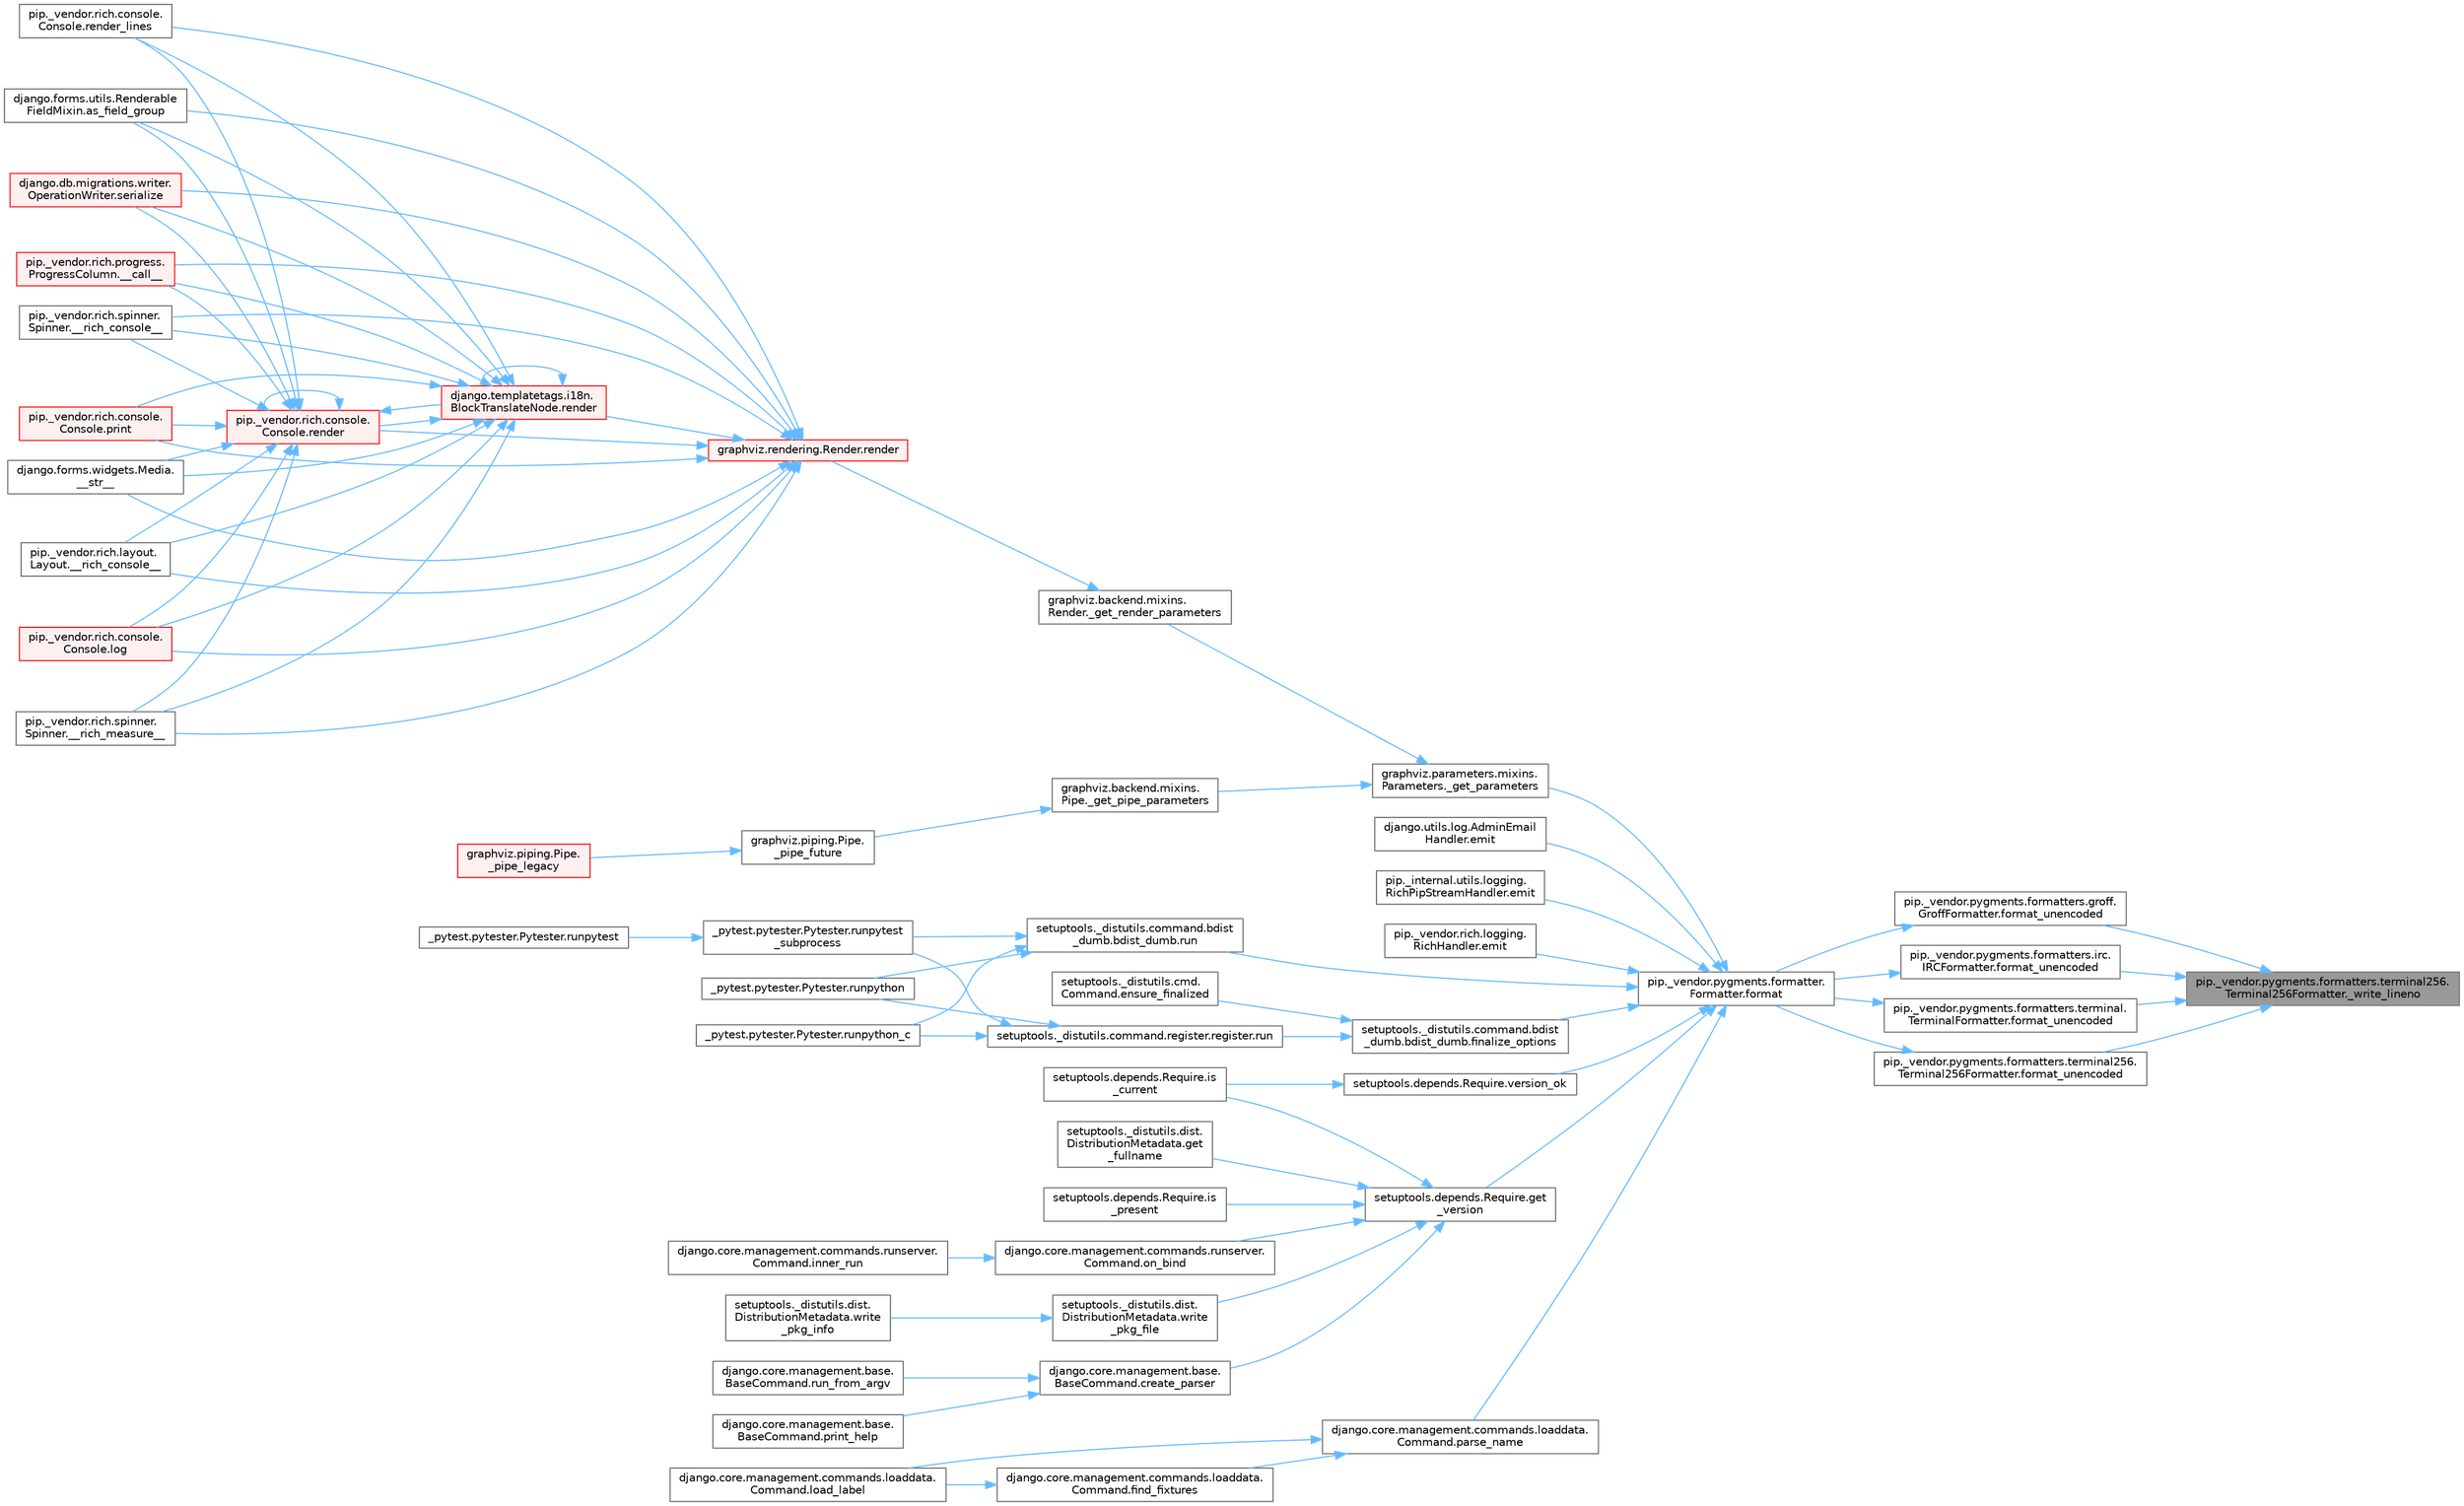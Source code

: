 digraph "pip._vendor.pygments.formatters.terminal256.Terminal256Formatter._write_lineno"
{
 // LATEX_PDF_SIZE
  bgcolor="transparent";
  edge [fontname=Helvetica,fontsize=10,labelfontname=Helvetica,labelfontsize=10];
  node [fontname=Helvetica,fontsize=10,shape=box,height=0.2,width=0.4];
  rankdir="RL";
  Node1 [id="Node000001",label="pip._vendor.pygments.formatters.terminal256.\lTerminal256Formatter._write_lineno",height=0.2,width=0.4,color="gray40", fillcolor="grey60", style="filled", fontcolor="black",tooltip=" "];
  Node1 -> Node2 [id="edge1_Node000001_Node000002",dir="back",color="steelblue1",style="solid",tooltip=" "];
  Node2 [id="Node000002",label="pip._vendor.pygments.formatters.groff.\lGroffFormatter.format_unencoded",height=0.2,width=0.4,color="grey40", fillcolor="white", style="filled",URL="$classpip_1_1__vendor_1_1pygments_1_1formatters_1_1groff_1_1_groff_formatter.html#a7cf1f01b75aa6d5b579dcef32ae2ef8f",tooltip=" "];
  Node2 -> Node3 [id="edge2_Node000002_Node000003",dir="back",color="steelblue1",style="solid",tooltip=" "];
  Node3 [id="Node000003",label="pip._vendor.pygments.formatter.\lFormatter.format",height=0.2,width=0.4,color="grey40", fillcolor="white", style="filled",URL="$classpip_1_1__vendor_1_1pygments_1_1formatter_1_1_formatter.html#a11054ddaa650b704c79f1ea0500b1e1e",tooltip=" "];
  Node3 -> Node4 [id="edge3_Node000003_Node000004",dir="back",color="steelblue1",style="solid",tooltip=" "];
  Node4 [id="Node000004",label="graphviz.parameters.mixins.\lParameters._get_parameters",height=0.2,width=0.4,color="grey40", fillcolor="white", style="filled",URL="$classgraphviz_1_1parameters_1_1mixins_1_1_parameters.html#afbdb3248258e4e956d5a7a5f70e60b27",tooltip=" "];
  Node4 -> Node5 [id="edge4_Node000004_Node000005",dir="back",color="steelblue1",style="solid",tooltip=" "];
  Node5 [id="Node000005",label="graphviz.backend.mixins.\lPipe._get_pipe_parameters",height=0.2,width=0.4,color="grey40", fillcolor="white", style="filled",URL="$classgraphviz_1_1backend_1_1mixins_1_1_pipe.html#a71c9b0c3410eae1975141f6c7774a1a0",tooltip=" "];
  Node5 -> Node6 [id="edge5_Node000005_Node000006",dir="back",color="steelblue1",style="solid",tooltip=" "];
  Node6 [id="Node000006",label="graphviz.piping.Pipe.\l_pipe_future",height=0.2,width=0.4,color="grey40", fillcolor="white", style="filled",URL="$classgraphviz_1_1piping_1_1_pipe.html#af8e945601764f6c1340dc13ff7606aab",tooltip=" "];
  Node6 -> Node7 [id="edge6_Node000006_Node000007",dir="back",color="steelblue1",style="solid",tooltip=" "];
  Node7 [id="Node000007",label="graphviz.piping.Pipe.\l_pipe_legacy",height=0.2,width=0.4,color="red", fillcolor="#FFF0F0", style="filled",URL="$classgraphviz_1_1piping_1_1_pipe.html#a6632f0bdcb84b91daead31b26b79b528",tooltip=" "];
  Node4 -> Node12 [id="edge7_Node000004_Node000012",dir="back",color="steelblue1",style="solid",tooltip=" "];
  Node12 [id="Node000012",label="graphviz.backend.mixins.\lRender._get_render_parameters",height=0.2,width=0.4,color="grey40", fillcolor="white", style="filled",URL="$classgraphviz_1_1backend_1_1mixins_1_1_render.html#aedbcb99d10d2133f71d5f6671cbe257b",tooltip=" "];
  Node12 -> Node13 [id="edge8_Node000012_Node000013",dir="back",color="steelblue1",style="solid",tooltip=" "];
  Node13 [id="Node000013",label="graphviz.rendering.Render.render",height=0.2,width=0.4,color="red", fillcolor="#FFF0F0", style="filled",URL="$classgraphviz_1_1rendering_1_1_render.html#a0249d6538d64a6b59b1bed64d4636456",tooltip=" "];
  Node13 -> Node14 [id="edge9_Node000013_Node000014",dir="back",color="steelblue1",style="solid",tooltip=" "];
  Node14 [id="Node000014",label="pip._vendor.rich.progress.\lProgressColumn.__call__",height=0.2,width=0.4,color="red", fillcolor="#FFF0F0", style="filled",URL="$classpip_1_1__vendor_1_1rich_1_1progress_1_1_progress_column.html#ae0c399be74222f949edb0fa5324cf6ea",tooltip=" "];
  Node13 -> Node17 [id="edge10_Node000013_Node000017",dir="back",color="steelblue1",style="solid",tooltip=" "];
  Node17 [id="Node000017",label="pip._vendor.rich.layout.\lLayout.__rich_console__",height=0.2,width=0.4,color="grey40", fillcolor="white", style="filled",URL="$classpip_1_1__vendor_1_1rich_1_1layout_1_1_layout.html#ac39cb3d17d2b0324ee1b0dada41a3ebd",tooltip=" "];
  Node13 -> Node18 [id="edge11_Node000013_Node000018",dir="back",color="steelblue1",style="solid",tooltip=" "];
  Node18 [id="Node000018",label="pip._vendor.rich.spinner.\lSpinner.__rich_console__",height=0.2,width=0.4,color="grey40", fillcolor="white", style="filled",URL="$classpip_1_1__vendor_1_1rich_1_1spinner_1_1_spinner.html#a6883d8dced19ac48d4dfc74f776357fd",tooltip=" "];
  Node13 -> Node19 [id="edge12_Node000013_Node000019",dir="back",color="steelblue1",style="solid",tooltip=" "];
  Node19 [id="Node000019",label="pip._vendor.rich.spinner.\lSpinner.__rich_measure__",height=0.2,width=0.4,color="grey40", fillcolor="white", style="filled",URL="$classpip_1_1__vendor_1_1rich_1_1spinner_1_1_spinner.html#a89745682c823c44a31bae8e8d07869f5",tooltip=" "];
  Node13 -> Node20 [id="edge13_Node000013_Node000020",dir="back",color="steelblue1",style="solid",tooltip=" "];
  Node20 [id="Node000020",label="django.forms.widgets.Media.\l__str__",height=0.2,width=0.4,color="grey40", fillcolor="white", style="filled",URL="$classdjango_1_1forms_1_1widgets_1_1_media.html#ae1651710548a7d9f14f036d035012d21",tooltip=" "];
  Node13 -> Node21 [id="edge14_Node000013_Node000021",dir="back",color="steelblue1",style="solid",tooltip=" "];
  Node21 [id="Node000021",label="django.forms.utils.Renderable\lFieldMixin.as_field_group",height=0.2,width=0.4,color="grey40", fillcolor="white", style="filled",URL="$classdjango_1_1forms_1_1utils_1_1_renderable_field_mixin.html#a1e9a1b4f790ea694431554267fd5d74c",tooltip=" "];
  Node13 -> Node22 [id="edge15_Node000013_Node000022",dir="back",color="steelblue1",style="solid",tooltip=" "];
  Node22 [id="Node000022",label="pip._vendor.rich.console.\lConsole.log",height=0.2,width=0.4,color="red", fillcolor="#FFF0F0", style="filled",URL="$classpip_1_1__vendor_1_1rich_1_1console_1_1_console.html#af9c77e39f9413fc2b134c60cfa23b0f1",tooltip=" "];
  Node13 -> Node443 [id="edge16_Node000013_Node000443",dir="back",color="steelblue1",style="solid",tooltip=" "];
  Node443 [id="Node000443",label="pip._vendor.rich.console.\lConsole.print",height=0.2,width=0.4,color="red", fillcolor="#FFF0F0", style="filled",URL="$classpip_1_1__vendor_1_1rich_1_1console_1_1_console.html#af954370cdbb49236b597f2c11064549d",tooltip=" "];
  Node13 -> Node892 [id="edge17_Node000013_Node000892",dir="back",color="steelblue1",style="solid",tooltip=" "];
  Node892 [id="Node000892",label="django.templatetags.i18n.\lBlockTranslateNode.render",height=0.2,width=0.4,color="red", fillcolor="#FFF0F0", style="filled",URL="$classdjango_1_1templatetags_1_1i18n_1_1_block_translate_node.html#aaf05bebfd02c1c4b676387ada0357832",tooltip=" "];
  Node892 -> Node14 [id="edge18_Node000892_Node000014",dir="back",color="steelblue1",style="solid",tooltip=" "];
  Node892 -> Node17 [id="edge19_Node000892_Node000017",dir="back",color="steelblue1",style="solid",tooltip=" "];
  Node892 -> Node18 [id="edge20_Node000892_Node000018",dir="back",color="steelblue1",style="solid",tooltip=" "];
  Node892 -> Node19 [id="edge21_Node000892_Node000019",dir="back",color="steelblue1",style="solid",tooltip=" "];
  Node892 -> Node20 [id="edge22_Node000892_Node000020",dir="back",color="steelblue1",style="solid",tooltip=" "];
  Node892 -> Node21 [id="edge23_Node000892_Node000021",dir="back",color="steelblue1",style="solid",tooltip=" "];
  Node892 -> Node22 [id="edge24_Node000892_Node000022",dir="back",color="steelblue1",style="solid",tooltip=" "];
  Node892 -> Node443 [id="edge25_Node000892_Node000443",dir="back",color="steelblue1",style="solid",tooltip=" "];
  Node892 -> Node892 [id="edge26_Node000892_Node000892",dir="back",color="steelblue1",style="solid",tooltip=" "];
  Node892 -> Node893 [id="edge27_Node000892_Node000893",dir="back",color="steelblue1",style="solid",tooltip=" "];
  Node893 [id="Node000893",label="pip._vendor.rich.console.\lConsole.render",height=0.2,width=0.4,color="red", fillcolor="#FFF0F0", style="filled",URL="$classpip_1_1__vendor_1_1rich_1_1console_1_1_console.html#a9551b8254c573105adde80622393a938",tooltip=" "];
  Node893 -> Node14 [id="edge28_Node000893_Node000014",dir="back",color="steelblue1",style="solid",tooltip=" "];
  Node893 -> Node17 [id="edge29_Node000893_Node000017",dir="back",color="steelblue1",style="solid",tooltip=" "];
  Node893 -> Node18 [id="edge30_Node000893_Node000018",dir="back",color="steelblue1",style="solid",tooltip=" "];
  Node893 -> Node19 [id="edge31_Node000893_Node000019",dir="back",color="steelblue1",style="solid",tooltip=" "];
  Node893 -> Node20 [id="edge32_Node000893_Node000020",dir="back",color="steelblue1",style="solid",tooltip=" "];
  Node893 -> Node21 [id="edge33_Node000893_Node000021",dir="back",color="steelblue1",style="solid",tooltip=" "];
  Node893 -> Node22 [id="edge34_Node000893_Node000022",dir="back",color="steelblue1",style="solid",tooltip=" "];
  Node893 -> Node443 [id="edge35_Node000893_Node000443",dir="back",color="steelblue1",style="solid",tooltip=" "];
  Node893 -> Node892 [id="edge36_Node000893_Node000892",dir="back",color="steelblue1",style="solid",tooltip=" "];
  Node893 -> Node893 [id="edge37_Node000893_Node000893",dir="back",color="steelblue1",style="solid",tooltip=" "];
  Node893 -> Node894 [id="edge38_Node000893_Node000894",dir="back",color="steelblue1",style="solid",tooltip=" "];
  Node894 [id="Node000894",label="pip._vendor.rich.console.\lConsole.render_lines",height=0.2,width=0.4,color="grey40", fillcolor="white", style="filled",URL="$classpip_1_1__vendor_1_1rich_1_1console_1_1_console.html#a5818808a49db20c5bee6986425f96f14",tooltip=" "];
  Node893 -> Node895 [id="edge39_Node000893_Node000895",dir="back",color="steelblue1",style="solid",tooltip=" "];
  Node895 [id="Node000895",label="django.db.migrations.writer.\lOperationWriter.serialize",height=0.2,width=0.4,color="red", fillcolor="#FFF0F0", style="filled",URL="$classdjango_1_1db_1_1migrations_1_1writer_1_1_operation_writer.html#a866e8d13e1c54a35d74e9a6b0383b2f8",tooltip=" "];
  Node892 -> Node894 [id="edge40_Node000892_Node000894",dir="back",color="steelblue1",style="solid",tooltip=" "];
  Node892 -> Node895 [id="edge41_Node000892_Node000895",dir="back",color="steelblue1",style="solid",tooltip=" "];
  Node13 -> Node893 [id="edge42_Node000013_Node000893",dir="back",color="steelblue1",style="solid",tooltip=" "];
  Node13 -> Node894 [id="edge43_Node000013_Node000894",dir="back",color="steelblue1",style="solid",tooltip=" "];
  Node13 -> Node895 [id="edge44_Node000013_Node000895",dir="back",color="steelblue1",style="solid",tooltip=" "];
  Node3 -> Node938 [id="edge45_Node000003_Node000938",dir="back",color="steelblue1",style="solid",tooltip=" "];
  Node938 [id="Node000938",label="django.utils.log.AdminEmail\lHandler.emit",height=0.2,width=0.4,color="grey40", fillcolor="white", style="filled",URL="$classdjango_1_1utils_1_1log_1_1_admin_email_handler.html#a11349fead71eaec84d4aff34a8deb666",tooltip=" "];
  Node3 -> Node939 [id="edge46_Node000003_Node000939",dir="back",color="steelblue1",style="solid",tooltip=" "];
  Node939 [id="Node000939",label="pip._internal.utils.logging.\lRichPipStreamHandler.emit",height=0.2,width=0.4,color="grey40", fillcolor="white", style="filled",URL="$classpip_1_1__internal_1_1utils_1_1logging_1_1_rich_pip_stream_handler.html#ad9f05ef5ca9f8e35a17f0786341ede5e",tooltip=" "];
  Node3 -> Node940 [id="edge47_Node000003_Node000940",dir="back",color="steelblue1",style="solid",tooltip=" "];
  Node940 [id="Node000940",label="pip._vendor.rich.logging.\lRichHandler.emit",height=0.2,width=0.4,color="grey40", fillcolor="white", style="filled",URL="$classpip_1_1__vendor_1_1rich_1_1logging_1_1_rich_handler.html#ab4cb212e118c85f22366e22bc4a7d0fc",tooltip=" "];
  Node3 -> Node941 [id="edge48_Node000003_Node000941",dir="back",color="steelblue1",style="solid",tooltip=" "];
  Node941 [id="Node000941",label="setuptools._distutils.command.bdist\l_dumb.bdist_dumb.finalize_options",height=0.2,width=0.4,color="grey40", fillcolor="white", style="filled",URL="$classsetuptools_1_1__distutils_1_1command_1_1bdist__dumb_1_1bdist__dumb.html#a5c59784dbb6b042d048b222bf21b617b",tooltip=" "];
  Node941 -> Node114 [id="edge49_Node000941_Node000114",dir="back",color="steelblue1",style="solid",tooltip=" "];
  Node114 [id="Node000114",label="setuptools._distutils.cmd.\lCommand.ensure_finalized",height=0.2,width=0.4,color="grey40", fillcolor="white", style="filled",URL="$classsetuptools_1_1__distutils_1_1cmd_1_1_command.html#a3d586ca13afbfed87a11872fd15515ab",tooltip=" "];
  Node941 -> Node115 [id="edge50_Node000941_Node000115",dir="back",color="steelblue1",style="solid",tooltip=" "];
  Node115 [id="Node000115",label="setuptools._distutils.command.register.register.run",height=0.2,width=0.4,color="grey40", fillcolor="white", style="filled",URL="$classsetuptools_1_1__distutils_1_1command_1_1register_1_1register.html#a2c04b126757f477c907033d7f3d0e169",tooltip=" "];
  Node115 -> Node116 [id="edge51_Node000115_Node000116",dir="back",color="steelblue1",style="solid",tooltip=" "];
  Node116 [id="Node000116",label="_pytest.pytester.Pytester.runpytest\l_subprocess",height=0.2,width=0.4,color="grey40", fillcolor="white", style="filled",URL="$class__pytest_1_1pytester_1_1_pytester.html#a59323c6d6a1469a1206f1c0b8fce99c9",tooltip=" "];
  Node116 -> Node117 [id="edge52_Node000116_Node000117",dir="back",color="steelblue1",style="solid",tooltip=" "];
  Node117 [id="Node000117",label="_pytest.pytester.Pytester.runpytest",height=0.2,width=0.4,color="grey40", fillcolor="white", style="filled",URL="$class__pytest_1_1pytester_1_1_pytester.html#a2765db48ffe1b8853581d711ff43a87b",tooltip=" "];
  Node115 -> Node118 [id="edge53_Node000115_Node000118",dir="back",color="steelblue1",style="solid",tooltip=" "];
  Node118 [id="Node000118",label="_pytest.pytester.Pytester.runpython",height=0.2,width=0.4,color="grey40", fillcolor="white", style="filled",URL="$class__pytest_1_1pytester_1_1_pytester.html#a4e0c539507f15fd333cf618faf9687ef",tooltip=" "];
  Node115 -> Node119 [id="edge54_Node000115_Node000119",dir="back",color="steelblue1",style="solid",tooltip=" "];
  Node119 [id="Node000119",label="_pytest.pytester.Pytester.runpython_c",height=0.2,width=0.4,color="grey40", fillcolor="white", style="filled",URL="$class__pytest_1_1pytester_1_1_pytester.html#aea789acfe206d9c40d9a6bf54a337f2a",tooltip=" "];
  Node3 -> Node942 [id="edge55_Node000003_Node000942",dir="back",color="steelblue1",style="solid",tooltip=" "];
  Node942 [id="Node000942",label="setuptools.depends.Require.get\l_version",height=0.2,width=0.4,color="grey40", fillcolor="white", style="filled",URL="$classsetuptools_1_1depends_1_1_require.html#a4046ad4155f80d85057e4ccd6a41dc00",tooltip=" "];
  Node942 -> Node943 [id="edge56_Node000942_Node000943",dir="back",color="steelblue1",style="solid",tooltip=" "];
  Node943 [id="Node000943",label="django.core.management.base.\lBaseCommand.create_parser",height=0.2,width=0.4,color="grey40", fillcolor="white", style="filled",URL="$classdjango_1_1core_1_1management_1_1base_1_1_base_command.html#ae878e488f18d67acf1037a7e2db5b478",tooltip=" "];
  Node943 -> Node944 [id="edge57_Node000943_Node000944",dir="back",color="steelblue1",style="solid",tooltip=" "];
  Node944 [id="Node000944",label="django.core.management.base.\lBaseCommand.print_help",height=0.2,width=0.4,color="grey40", fillcolor="white", style="filled",URL="$classdjango_1_1core_1_1management_1_1base_1_1_base_command.html#a9f81b6c52db3a2b0a123ca7bdd0ee819",tooltip=" "];
  Node943 -> Node348 [id="edge58_Node000943_Node000348",dir="back",color="steelblue1",style="solid",tooltip=" "];
  Node348 [id="Node000348",label="django.core.management.base.\lBaseCommand.run_from_argv",height=0.2,width=0.4,color="grey40", fillcolor="white", style="filled",URL="$classdjango_1_1core_1_1management_1_1base_1_1_base_command.html#a6c1cc5fc9ec35d268e45ebaadd2ac4a7",tooltip=" "];
  Node942 -> Node945 [id="edge59_Node000942_Node000945",dir="back",color="steelblue1",style="solid",tooltip=" "];
  Node945 [id="Node000945",label="setuptools._distutils.dist.\lDistributionMetadata.get\l_fullname",height=0.2,width=0.4,color="grey40", fillcolor="white", style="filled",URL="$classsetuptools_1_1__distutils_1_1dist_1_1_distribution_metadata.html#ab7420b68c460cd9eb85694a8be6ee524",tooltip=" "];
  Node942 -> Node946 [id="edge60_Node000942_Node000946",dir="back",color="steelblue1",style="solid",tooltip=" "];
  Node946 [id="Node000946",label="setuptools.depends.Require.is\l_current",height=0.2,width=0.4,color="grey40", fillcolor="white", style="filled",URL="$classsetuptools_1_1depends_1_1_require.html#a81f55cdf6880a438b636542f06b9485a",tooltip=" "];
  Node942 -> Node947 [id="edge61_Node000942_Node000947",dir="back",color="steelblue1",style="solid",tooltip=" "];
  Node947 [id="Node000947",label="setuptools.depends.Require.is\l_present",height=0.2,width=0.4,color="grey40", fillcolor="white", style="filled",URL="$classsetuptools_1_1depends_1_1_require.html#a3ab4975a6b46661ed70950dae37ed79c",tooltip=" "];
  Node942 -> Node948 [id="edge62_Node000942_Node000948",dir="back",color="steelblue1",style="solid",tooltip=" "];
  Node948 [id="Node000948",label="django.core.management.commands.runserver.\lCommand.on_bind",height=0.2,width=0.4,color="grey40", fillcolor="white", style="filled",URL="$classdjango_1_1core_1_1management_1_1commands_1_1runserver_1_1_command.html#a9be890479e656b71da83b03cd9adc584",tooltip=" "];
  Node948 -> Node949 [id="edge63_Node000948_Node000949",dir="back",color="steelblue1",style="solid",tooltip=" "];
  Node949 [id="Node000949",label="django.core.management.commands.runserver.\lCommand.inner_run",height=0.2,width=0.4,color="grey40", fillcolor="white", style="filled",URL="$classdjango_1_1core_1_1management_1_1commands_1_1runserver_1_1_command.html#acfb4f8a23c7de4b2d14ba1acbe99e76c",tooltip=" "];
  Node942 -> Node642 [id="edge64_Node000942_Node000642",dir="back",color="steelblue1",style="solid",tooltip=" "];
  Node642 [id="Node000642",label="setuptools._distutils.dist.\lDistributionMetadata.write\l_pkg_file",height=0.2,width=0.4,color="grey40", fillcolor="white", style="filled",URL="$classsetuptools_1_1__distutils_1_1dist_1_1_distribution_metadata.html#a2a55009e9d487a82234459fb242f4be0",tooltip=" "];
  Node642 -> Node643 [id="edge65_Node000642_Node000643",dir="back",color="steelblue1",style="solid",tooltip=" "];
  Node643 [id="Node000643",label="setuptools._distutils.dist.\lDistributionMetadata.write\l_pkg_info",height=0.2,width=0.4,color="grey40", fillcolor="white", style="filled",URL="$classsetuptools_1_1__distutils_1_1dist_1_1_distribution_metadata.html#a0f62394989fd40fc4215cb7e4250fcfb",tooltip=" "];
  Node3 -> Node950 [id="edge66_Node000003_Node000950",dir="back",color="steelblue1",style="solid",tooltip=" "];
  Node950 [id="Node000950",label="django.core.management.commands.loaddata.\lCommand.parse_name",height=0.2,width=0.4,color="grey40", fillcolor="white", style="filled",URL="$classdjango_1_1core_1_1management_1_1commands_1_1loaddata_1_1_command.html#aac6fd16700a70d972d7cafd0bcf5d5aa",tooltip=" "];
  Node950 -> Node951 [id="edge67_Node000950_Node000951",dir="back",color="steelblue1",style="solid",tooltip=" "];
  Node951 [id="Node000951",label="django.core.management.commands.loaddata.\lCommand.find_fixtures",height=0.2,width=0.4,color="grey40", fillcolor="white", style="filled",URL="$classdjango_1_1core_1_1management_1_1commands_1_1loaddata_1_1_command.html#ae13127621bcc44cf1fdc0029ed204022",tooltip=" "];
  Node951 -> Node952 [id="edge68_Node000951_Node000952",dir="back",color="steelblue1",style="solid",tooltip=" "];
  Node952 [id="Node000952",label="django.core.management.commands.loaddata.\lCommand.load_label",height=0.2,width=0.4,color="grey40", fillcolor="white", style="filled",URL="$classdjango_1_1core_1_1management_1_1commands_1_1loaddata_1_1_command.html#a94197296f84aacd90df47924a21709f7",tooltip=" "];
  Node950 -> Node952 [id="edge69_Node000950_Node000952",dir="back",color="steelblue1",style="solid",tooltip=" "];
  Node3 -> Node953 [id="edge70_Node000003_Node000953",dir="back",color="steelblue1",style="solid",tooltip=" "];
  Node953 [id="Node000953",label="setuptools._distutils.command.bdist\l_dumb.bdist_dumb.run",height=0.2,width=0.4,color="grey40", fillcolor="white", style="filled",URL="$classsetuptools_1_1__distutils_1_1command_1_1bdist__dumb_1_1bdist__dumb.html#a1ddf2b2f2332fed447e1f22a0cf6e129",tooltip=" "];
  Node953 -> Node116 [id="edge71_Node000953_Node000116",dir="back",color="steelblue1",style="solid",tooltip=" "];
  Node953 -> Node118 [id="edge72_Node000953_Node000118",dir="back",color="steelblue1",style="solid",tooltip=" "];
  Node953 -> Node119 [id="edge73_Node000953_Node000119",dir="back",color="steelblue1",style="solid",tooltip=" "];
  Node3 -> Node954 [id="edge74_Node000003_Node000954",dir="back",color="steelblue1",style="solid",tooltip=" "];
  Node954 [id="Node000954",label="setuptools.depends.Require.version_ok",height=0.2,width=0.4,color="grey40", fillcolor="white", style="filled",URL="$classsetuptools_1_1depends_1_1_require.html#ac295f5deb6934eda74031b692cdd1678",tooltip=" "];
  Node954 -> Node946 [id="edge75_Node000954_Node000946",dir="back",color="steelblue1",style="solid",tooltip=" "];
  Node1 -> Node3179 [id="edge76_Node000001_Node003179",dir="back",color="steelblue1",style="solid",tooltip=" "];
  Node3179 [id="Node003179",label="pip._vendor.pygments.formatters.irc.\lIRCFormatter.format_unencoded",height=0.2,width=0.4,color="grey40", fillcolor="white", style="filled",URL="$classpip_1_1__vendor_1_1pygments_1_1formatters_1_1irc_1_1_i_r_c_formatter.html#ad92c251421fc4d1447b4300c941c9faa",tooltip=" "];
  Node3179 -> Node3 [id="edge77_Node003179_Node000003",dir="back",color="steelblue1",style="solid",tooltip=" "];
  Node1 -> Node3180 [id="edge78_Node000001_Node003180",dir="back",color="steelblue1",style="solid",tooltip=" "];
  Node3180 [id="Node003180",label="pip._vendor.pygments.formatters.terminal.\lTerminalFormatter.format_unencoded",height=0.2,width=0.4,color="grey40", fillcolor="white", style="filled",URL="$classpip_1_1__vendor_1_1pygments_1_1formatters_1_1terminal_1_1_terminal_formatter.html#a75857d87150c0e93e7a10b6b4773634b",tooltip=" "];
  Node3180 -> Node3 [id="edge79_Node003180_Node000003",dir="back",color="steelblue1",style="solid",tooltip=" "];
  Node1 -> Node3181 [id="edge80_Node000001_Node003181",dir="back",color="steelblue1",style="solid",tooltip=" "];
  Node3181 [id="Node003181",label="pip._vendor.pygments.formatters.terminal256.\lTerminal256Formatter.format_unencoded",height=0.2,width=0.4,color="grey40", fillcolor="white", style="filled",URL="$classpip_1_1__vendor_1_1pygments_1_1formatters_1_1terminal256_1_1_terminal256_formatter.html#ae6b0618d4bdca2bfe48d578518359726",tooltip=" "];
  Node3181 -> Node3 [id="edge81_Node003181_Node000003",dir="back",color="steelblue1",style="solid",tooltip=" "];
}
